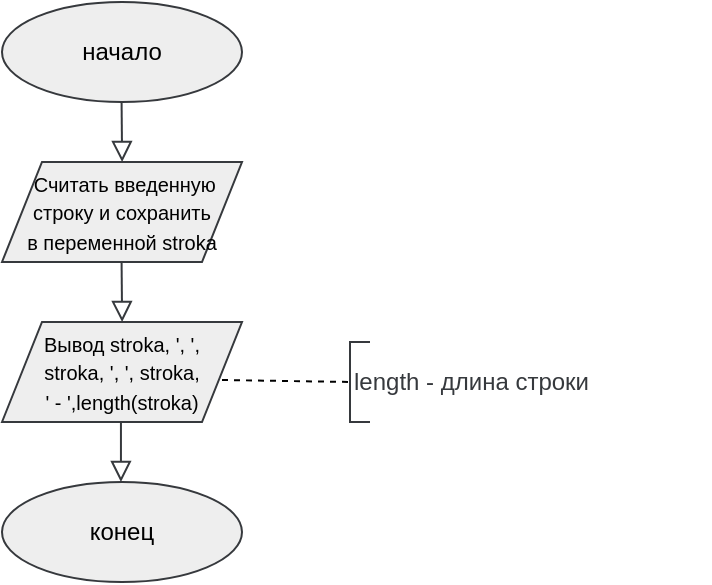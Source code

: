 <mxfile version="22.1.2" type="device">
  <diagram id="C5RBs43oDa-KdzZeNtuy" name="Page-1">
    <mxGraphModel dx="1301" dy="557" grid="1" gridSize="10" guides="1" tooltips="1" connect="1" arrows="1" fold="1" page="1" pageScale="1" pageWidth="827" pageHeight="1169" background="none" math="0" shadow="0">
      <root>
        <mxCell id="WIyWlLk6GJQsqaUBKTNV-0" />
        <mxCell id="WIyWlLk6GJQsqaUBKTNV-1" parent="WIyWlLk6GJQsqaUBKTNV-0" />
        <mxCell id="O6kwRCL_06sW0Yhjf2Mc-2" value="начало" style="ellipse;whiteSpace=wrap;html=1;strokeColor=#36393d;fillColor=#eeeeee;fontColor=#000000;" parent="WIyWlLk6GJQsqaUBKTNV-1" vertex="1">
          <mxGeometry x="-720" y="10" width="120" height="50" as="geometry" />
        </mxCell>
        <mxCell id="CJra_WSzJUt3smpGOyG3-6" value="" style="rounded=0;html=1;jettySize=auto;orthogonalLoop=1;fontSize=11;endArrow=block;endFill=0;endSize=8;strokeWidth=1;shadow=0;labelBackgroundColor=none;edgeStyle=orthogonalEdgeStyle;strokeColor=#36393d;fillColor=#eeeeee;fontColor=#000000;" parent="WIyWlLk6GJQsqaUBKTNV-1" edge="1">
          <mxGeometry relative="1" as="geometry">
            <mxPoint x="-660.21" y="60" as="sourcePoint" />
            <mxPoint x="-659.94" y="90" as="targetPoint" />
          </mxGeometry>
        </mxCell>
        <mxCell id="Kg9K-jLbq-SvP9runcIR-1" value="" style="rounded=0;html=1;jettySize=auto;orthogonalLoop=1;fontSize=11;endArrow=block;endFill=0;endSize=8;strokeWidth=1;shadow=0;labelBackgroundColor=none;edgeStyle=orthogonalEdgeStyle;strokeColor=#36393d;fillColor=#eeeeee;fontColor=#000000;" parent="WIyWlLk6GJQsqaUBKTNV-1" edge="1">
          <mxGeometry relative="1" as="geometry">
            <mxPoint x="-660.21" y="140" as="sourcePoint" />
            <mxPoint x="-659.94" y="170" as="targetPoint" />
          </mxGeometry>
        </mxCell>
        <mxCell id="Kg9K-jLbq-SvP9runcIR-18" value="конец" style="ellipse;whiteSpace=wrap;html=1;strokeColor=#36393d;fillColor=#eeeeee;fontColor=#000000;" parent="WIyWlLk6GJQsqaUBKTNV-1" vertex="1">
          <mxGeometry x="-720" y="250" width="120" height="50" as="geometry" />
        </mxCell>
        <mxCell id="SMtHybRJAJT8ehfguQuV-19" value="&lt;font style=&quot;font-size: 10px;&quot;&gt;Вывод&amp;nbsp;stroka, &#39;, &#39;, &lt;br&gt;stroka, &#39;, &#39;, stroka, &lt;br&gt;&#39; - &#39;,length(stroka)&lt;/font&gt;" style="shape=parallelogram;perimeter=parallelogramPerimeter;whiteSpace=wrap;html=1;fixedSize=1;strokeColor=#36393d;fillColor=#eeeeee;fontColor=#000000;" parent="WIyWlLk6GJQsqaUBKTNV-1" vertex="1">
          <mxGeometry x="-720" y="170" width="120" height="50" as="geometry" />
        </mxCell>
        <mxCell id="SMtHybRJAJT8ehfguQuV-20" value="" style="rounded=0;html=1;jettySize=auto;orthogonalLoop=1;fontSize=11;endArrow=block;endFill=0;endSize=8;strokeWidth=1;shadow=0;labelBackgroundColor=none;edgeStyle=orthogonalEdgeStyle;strokeColor=#36393d;fillColor=#eeeeee;fontColor=#000000;" parent="WIyWlLk6GJQsqaUBKTNV-1" edge="1">
          <mxGeometry relative="1" as="geometry">
            <mxPoint x="-660.53" y="220" as="sourcePoint" />
            <mxPoint x="-660.53" y="250" as="targetPoint" />
          </mxGeometry>
        </mxCell>
        <mxCell id="2xioK6IHDwXSdCJLh5u1-3" value="&lt;font style=&quot;font-size: 10px;&quot;&gt;&amp;nbsp;Считать введенную &lt;br&gt;строку и сохранить&lt;br&gt;в переменной stroka&lt;/font&gt;" style="shape=parallelogram;perimeter=parallelogramPerimeter;whiteSpace=wrap;html=1;fixedSize=1;strokeColor=#36393d;fillColor=#eeeeee;fontColor=#000000;" parent="WIyWlLk6GJQsqaUBKTNV-1" vertex="1">
          <mxGeometry x="-720" y="90" width="120" height="50" as="geometry" />
        </mxCell>
        <mxCell id="pQWmkz21Sc7zjETpaTld-5" value="" style="strokeWidth=1;html=1;shape=mxgraph.flowchart.annotation_1;align=left;pointerEvents=1;direction=east;strokeColor=#36393d;" parent="WIyWlLk6GJQsqaUBKTNV-1" vertex="1">
          <mxGeometry x="-546" y="180" width="10" height="40" as="geometry" />
        </mxCell>
        <mxCell id="pQWmkz21Sc7zjETpaTld-6" value="length - длина строки" style="text;html=1;strokeColor=none;fillColor=none;align=left;verticalAlign=middle;whiteSpace=wrap;rounded=0;fontColor=#36393d;" parent="WIyWlLk6GJQsqaUBKTNV-1" vertex="1">
          <mxGeometry x="-546" y="185" width="180" height="30" as="geometry" />
        </mxCell>
        <mxCell id="pQWmkz21Sc7zjETpaTld-7" value="" style="endArrow=none;dashed=1;html=1;rounded=0;exitX=1;exitY=0.5;exitDx=0;exitDy=0;entryX=0;entryY=0.5;entryDx=0;entryDy=0;entryPerimeter=0;" parent="WIyWlLk6GJQsqaUBKTNV-1" edge="1" target="pQWmkz21Sc7zjETpaTld-5">
          <mxGeometry width="50" height="50" relative="1" as="geometry">
            <mxPoint x="-610" y="199" as="sourcePoint" />
            <mxPoint x="-543" y="199" as="targetPoint" />
          </mxGeometry>
        </mxCell>
      </root>
    </mxGraphModel>
  </diagram>
</mxfile>

